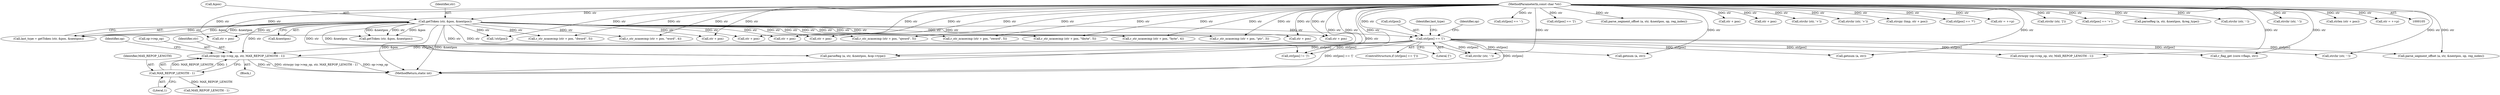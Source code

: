 digraph "0_radare2_9b46d38dd3c4de6048a488b655c7319f845af185@API" {
"1000708" [label="(Call,strncpy (op->rep_op, str, MAX_REPOP_LENGTH - 1))"];
"1000314" [label="(Call,str[pos] == '[')"];
"1000107" [label="(MethodParameterIn,const char *str)"];
"1000142" [label="(Call,getToken (str, &pos, &nextpos))"];
"1000713" [label="(Call,MAX_REPOP_LENGTH - 1)"];
"1000404" [label="(Call,str[pos] == '-')"];
"1000929" [label="(Call,getnum (a, str))"];
"1000877" [label="(Call,strncpy (op->rep_op, str, MAX_REPOP_LENGTH - 1))"];
"1000162" [label="(Call,str + pos)"];
"1000142" [label="(Call,getToken (str, &pos, &nextpos))"];
"1000409" [label="(Call,str[pos] == ']')"];
"1000237" [label="(Call,str + pos)"];
"1000554" [label="(Call,parse_segment_offset (a, str, &nextpos, op, reg_index))"];
"1000323" [label="(Identifier,op)"];
"1000314" [label="(Call,str[pos] == '[')"];
"1000315" [label="(Call,str[pos])"];
"1000832" [label="(Call,r_flag_get (core->flags, str))"];
"1000667" [label="(Call,str + pos)"];
"1000140" [label="(Call,last_type = getToken (str, &pos, &nextpos))"];
"1000673" [label="(Call,str + pos)"];
"1000708" [label="(Call,strncpy (op->rep_op, str, MAX_REPOP_LENGTH - 1))"];
"1000186" [label="(Call,r_str_ncasecmp (str + pos, \"word\", 4))"];
"1000909" [label="(Call,strchr (str, '-'))"];
"1000261" [label="(Call,r_str_ncasecmp (str + pos, \"oword\", 5))"];
"1000713" [label="(Call,MAX_REPOP_LENGTH - 1)"];
"1000712" [label="(Identifier,str)"];
"1000161" [label="(Call,r_str_ncasecmp (str + pos, \"byte\", 4))"];
"1000627" [label="(Call,strchr (str, '+'))"];
"1000150" [label="(Call,r_str_ncasecmp (str + pos, \"ptr\", 3))"];
"1000598" [label="(Call,strchr (str, '+'))"];
"1000151" [label="(Call,str + pos)"];
"1000671" [label="(Call,strcpy (tmp, str + pos))"];
"1000377" [label="(Call,!str[pos])"];
"1000458" [label="(Call,str[pos] == '*')"];
"1000858" [label="(Call,str = ++p)"];
"1000715" [label="(Literal,1)"];
"1000934" [label="(MethodReturn,static int)"];
"1000107" [label="(MethodParameterIn,const char *str)"];
"1000846" [label="(Call,strchr (str, '-'))"];
"1000211" [label="(Call,r_str_ncasecmp (str + pos, \"dword\", 5))"];
"1000313" [label="(ControlStructure,if (str[pos] == '['))"];
"1000731" [label="(Call,parseReg (a, str, &nextpos, &op->type))"];
"1000287" [label="(Call,str + pos)"];
"1000187" [label="(Call,str + pos)"];
"1000639" [label="(Call,strchr (str, ']'))"];
"1000721" [label="(Call,MAX_REPOP_LENGTH - 1)"];
"1000398" [label="(Call,str[pos] == '+')"];
"1000489" [label="(Call,parseReg (a, str, &nextpos, &reg_type))"];
"1000633" [label="(Call,strchr (str, '-'))"];
"1000318" [label="(Literal,'[')"];
"1000212" [label="(Call,str + pos)"];
"1000236" [label="(Call,r_str_ncasecmp (str + pos, \"qword\", 5))"];
"1000719" [label="(Identifier,op)"];
"1000286" [label="(Call,r_str_ncasecmp (str + pos, \"tbyte\", 5))"];
"1000146" [label="(Call,&nextpos)"];
"1000771" [label="(Call,parse_segment_offset (a, str, &nextpos, op, reg_index))"];
"1000612" [label="(Call,strchr (str, '-'))"];
"1000143" [label="(Identifier,str)"];
"1000693" [label="(Identifier,last_type)"];
"1000866" [label="(Call,getnum (a, str))"];
"1000714" [label="(Identifier,MAX_REPOP_LENGTH)"];
"1000709" [label="(Call,op->rep_op)"];
"1000361" [label="(Call,str[pos] != ']')"];
"1000666" [label="(Call,strlen (str + pos))"];
"1000385" [label="(Call,getToken (str, &pos, &nextpos))"];
"1000262" [label="(Call,str + pos)"];
"1000702" [label="(Block,)"];
"1000921" [label="(Call,str = ++p)"];
"1000144" [label="(Call,&pos)"];
"1000708" -> "1000702"  [label="AST: "];
"1000708" -> "1000713"  [label="CFG: "];
"1000709" -> "1000708"  [label="AST: "];
"1000712" -> "1000708"  [label="AST: "];
"1000713" -> "1000708"  [label="AST: "];
"1000719" -> "1000708"  [label="CFG: "];
"1000708" -> "1000934"  [label="DDG: op->rep_op"];
"1000708" -> "1000934"  [label="DDG: str"];
"1000708" -> "1000934"  [label="DDG: strncpy (op->rep_op, str, MAX_REPOP_LENGTH - 1)"];
"1000314" -> "1000708"  [label="DDG: str[pos]"];
"1000107" -> "1000708"  [label="DDG: str"];
"1000142" -> "1000708"  [label="DDG: str"];
"1000713" -> "1000708"  [label="DDG: MAX_REPOP_LENGTH"];
"1000713" -> "1000708"  [label="DDG: 1"];
"1000314" -> "1000313"  [label="AST: "];
"1000314" -> "1000318"  [label="CFG: "];
"1000315" -> "1000314"  [label="AST: "];
"1000318" -> "1000314"  [label="AST: "];
"1000323" -> "1000314"  [label="CFG: "];
"1000693" -> "1000314"  [label="CFG: "];
"1000314" -> "1000934"  [label="DDG: str[pos]"];
"1000314" -> "1000934"  [label="DDG: str[pos] == '['"];
"1000107" -> "1000314"  [label="DDG: str"];
"1000142" -> "1000314"  [label="DDG: str"];
"1000314" -> "1000361"  [label="DDG: str[pos]"];
"1000314" -> "1000731"  [label="DDG: str[pos]"];
"1000314" -> "1000771"  [label="DDG: str[pos]"];
"1000314" -> "1000832"  [label="DDG: str[pos]"];
"1000314" -> "1000846"  [label="DDG: str[pos]"];
"1000314" -> "1000866"  [label="DDG: str[pos]"];
"1000314" -> "1000877"  [label="DDG: str[pos]"];
"1000314" -> "1000909"  [label="DDG: str[pos]"];
"1000314" -> "1000929"  [label="DDG: str[pos]"];
"1000107" -> "1000105"  [label="AST: "];
"1000107" -> "1000934"  [label="DDG: str"];
"1000107" -> "1000142"  [label="DDG: str"];
"1000107" -> "1000150"  [label="DDG: str"];
"1000107" -> "1000151"  [label="DDG: str"];
"1000107" -> "1000161"  [label="DDG: str"];
"1000107" -> "1000162"  [label="DDG: str"];
"1000107" -> "1000186"  [label="DDG: str"];
"1000107" -> "1000187"  [label="DDG: str"];
"1000107" -> "1000211"  [label="DDG: str"];
"1000107" -> "1000212"  [label="DDG: str"];
"1000107" -> "1000236"  [label="DDG: str"];
"1000107" -> "1000237"  [label="DDG: str"];
"1000107" -> "1000261"  [label="DDG: str"];
"1000107" -> "1000262"  [label="DDG: str"];
"1000107" -> "1000286"  [label="DDG: str"];
"1000107" -> "1000287"  [label="DDG: str"];
"1000107" -> "1000361"  [label="DDG: str"];
"1000107" -> "1000377"  [label="DDG: str"];
"1000107" -> "1000385"  [label="DDG: str"];
"1000107" -> "1000398"  [label="DDG: str"];
"1000107" -> "1000404"  [label="DDG: str"];
"1000107" -> "1000409"  [label="DDG: str"];
"1000107" -> "1000458"  [label="DDG: str"];
"1000107" -> "1000489"  [label="DDG: str"];
"1000107" -> "1000554"  [label="DDG: str"];
"1000107" -> "1000598"  [label="DDG: str"];
"1000107" -> "1000612"  [label="DDG: str"];
"1000107" -> "1000627"  [label="DDG: str"];
"1000107" -> "1000633"  [label="DDG: str"];
"1000107" -> "1000639"  [label="DDG: str"];
"1000107" -> "1000666"  [label="DDG: str"];
"1000107" -> "1000667"  [label="DDG: str"];
"1000107" -> "1000671"  [label="DDG: str"];
"1000107" -> "1000673"  [label="DDG: str"];
"1000107" -> "1000731"  [label="DDG: str"];
"1000107" -> "1000771"  [label="DDG: str"];
"1000107" -> "1000832"  [label="DDG: str"];
"1000107" -> "1000846"  [label="DDG: str"];
"1000107" -> "1000858"  [label="DDG: str"];
"1000107" -> "1000866"  [label="DDG: str"];
"1000107" -> "1000877"  [label="DDG: str"];
"1000107" -> "1000909"  [label="DDG: str"];
"1000107" -> "1000921"  [label="DDG: str"];
"1000107" -> "1000929"  [label="DDG: str"];
"1000142" -> "1000140"  [label="AST: "];
"1000142" -> "1000146"  [label="CFG: "];
"1000143" -> "1000142"  [label="AST: "];
"1000144" -> "1000142"  [label="AST: "];
"1000146" -> "1000142"  [label="AST: "];
"1000140" -> "1000142"  [label="CFG: "];
"1000142" -> "1000934"  [label="DDG: &pos"];
"1000142" -> "1000934"  [label="DDG: &nextpos"];
"1000142" -> "1000140"  [label="DDG: str"];
"1000142" -> "1000140"  [label="DDG: &pos"];
"1000142" -> "1000140"  [label="DDG: &nextpos"];
"1000142" -> "1000150"  [label="DDG: str"];
"1000142" -> "1000151"  [label="DDG: str"];
"1000142" -> "1000161"  [label="DDG: str"];
"1000142" -> "1000162"  [label="DDG: str"];
"1000142" -> "1000186"  [label="DDG: str"];
"1000142" -> "1000187"  [label="DDG: str"];
"1000142" -> "1000211"  [label="DDG: str"];
"1000142" -> "1000212"  [label="DDG: str"];
"1000142" -> "1000236"  [label="DDG: str"];
"1000142" -> "1000237"  [label="DDG: str"];
"1000142" -> "1000261"  [label="DDG: str"];
"1000142" -> "1000262"  [label="DDG: str"];
"1000142" -> "1000286"  [label="DDG: str"];
"1000142" -> "1000287"  [label="DDG: str"];
"1000142" -> "1000361"  [label="DDG: str"];
"1000142" -> "1000377"  [label="DDG: str"];
"1000142" -> "1000385"  [label="DDG: str"];
"1000142" -> "1000385"  [label="DDG: &pos"];
"1000142" -> "1000385"  [label="DDG: &nextpos"];
"1000142" -> "1000731"  [label="DDG: str"];
"1000142" -> "1000731"  [label="DDG: &nextpos"];
"1000142" -> "1000909"  [label="DDG: str"];
"1000713" -> "1000715"  [label="CFG: "];
"1000714" -> "1000713"  [label="AST: "];
"1000715" -> "1000713"  [label="AST: "];
"1000713" -> "1000721"  [label="DDG: MAX_REPOP_LENGTH"];
}
